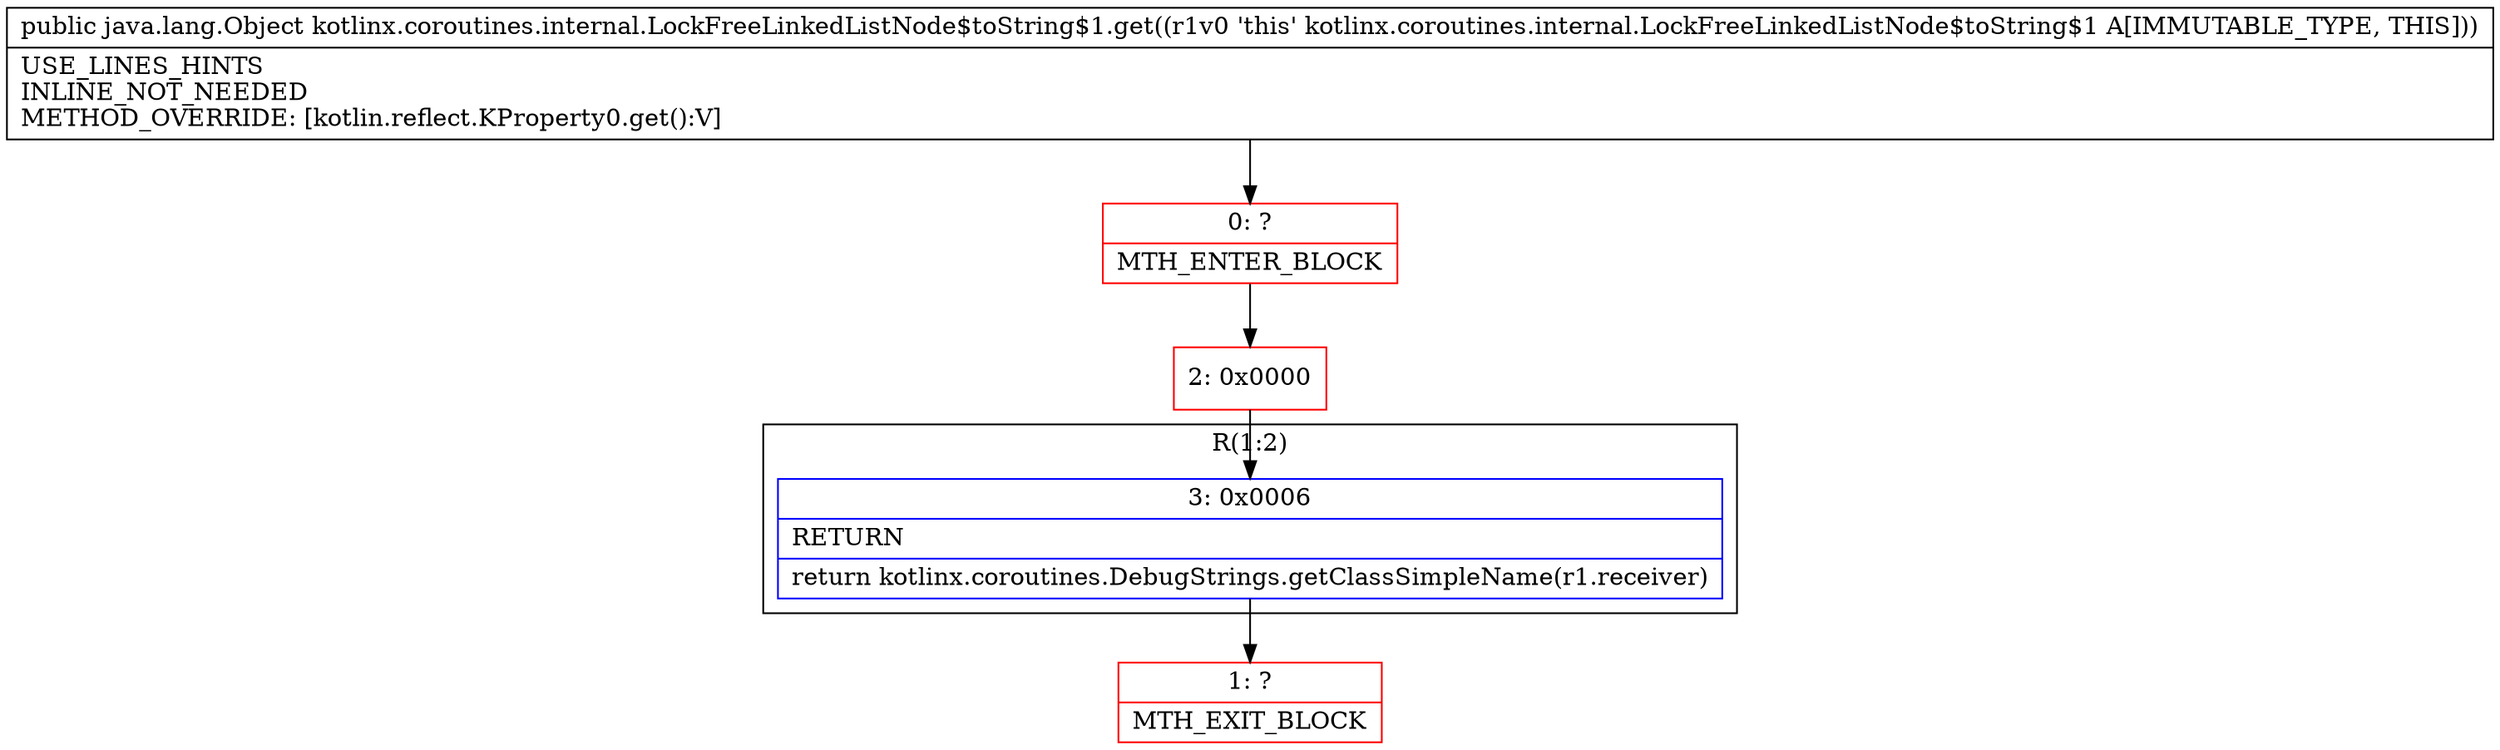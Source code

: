 digraph "CFG forkotlinx.coroutines.internal.LockFreeLinkedListNode$toString$1.get()Ljava\/lang\/Object;" {
subgraph cluster_Region_468527052 {
label = "R(1:2)";
node [shape=record,color=blue];
Node_3 [shape=record,label="{3\:\ 0x0006|RETURN\l|return kotlinx.coroutines.DebugStrings.getClassSimpleName(r1.receiver)\l}"];
}
Node_0 [shape=record,color=red,label="{0\:\ ?|MTH_ENTER_BLOCK\l}"];
Node_2 [shape=record,color=red,label="{2\:\ 0x0000}"];
Node_1 [shape=record,color=red,label="{1\:\ ?|MTH_EXIT_BLOCK\l}"];
MethodNode[shape=record,label="{public java.lang.Object kotlinx.coroutines.internal.LockFreeLinkedListNode$toString$1.get((r1v0 'this' kotlinx.coroutines.internal.LockFreeLinkedListNode$toString$1 A[IMMUTABLE_TYPE, THIS]))  | USE_LINES_HINTS\lINLINE_NOT_NEEDED\lMETHOD_OVERRIDE: [kotlin.reflect.KProperty0.get():V]\l}"];
MethodNode -> Node_0;Node_3 -> Node_1;
Node_0 -> Node_2;
Node_2 -> Node_3;
}

